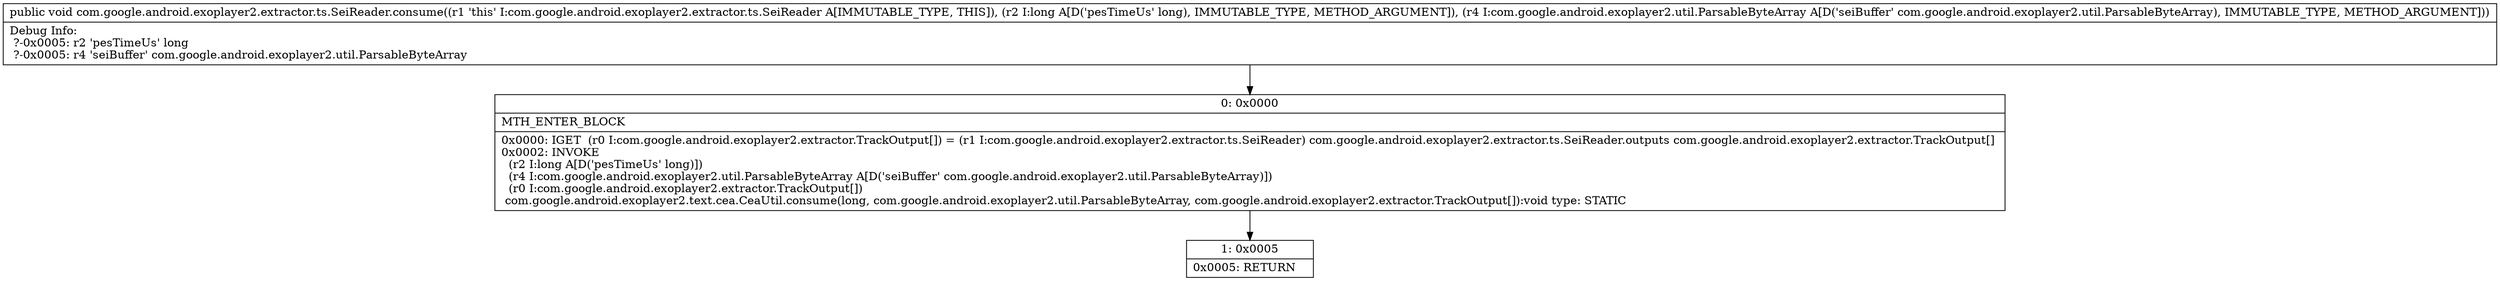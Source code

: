 digraph "CFG forcom.google.android.exoplayer2.extractor.ts.SeiReader.consume(JLcom\/google\/android\/exoplayer2\/util\/ParsableByteArray;)V" {
Node_0 [shape=record,label="{0\:\ 0x0000|MTH_ENTER_BLOCK\l|0x0000: IGET  (r0 I:com.google.android.exoplayer2.extractor.TrackOutput[]) = (r1 I:com.google.android.exoplayer2.extractor.ts.SeiReader) com.google.android.exoplayer2.extractor.ts.SeiReader.outputs com.google.android.exoplayer2.extractor.TrackOutput[] \l0x0002: INVOKE  \l  (r2 I:long A[D('pesTimeUs' long)])\l  (r4 I:com.google.android.exoplayer2.util.ParsableByteArray A[D('seiBuffer' com.google.android.exoplayer2.util.ParsableByteArray)])\l  (r0 I:com.google.android.exoplayer2.extractor.TrackOutput[])\l com.google.android.exoplayer2.text.cea.CeaUtil.consume(long, com.google.android.exoplayer2.util.ParsableByteArray, com.google.android.exoplayer2.extractor.TrackOutput[]):void type: STATIC \l}"];
Node_1 [shape=record,label="{1\:\ 0x0005|0x0005: RETURN   \l}"];
MethodNode[shape=record,label="{public void com.google.android.exoplayer2.extractor.ts.SeiReader.consume((r1 'this' I:com.google.android.exoplayer2.extractor.ts.SeiReader A[IMMUTABLE_TYPE, THIS]), (r2 I:long A[D('pesTimeUs' long), IMMUTABLE_TYPE, METHOD_ARGUMENT]), (r4 I:com.google.android.exoplayer2.util.ParsableByteArray A[D('seiBuffer' com.google.android.exoplayer2.util.ParsableByteArray), IMMUTABLE_TYPE, METHOD_ARGUMENT]))  | Debug Info:\l  ?\-0x0005: r2 'pesTimeUs' long\l  ?\-0x0005: r4 'seiBuffer' com.google.android.exoplayer2.util.ParsableByteArray\l}"];
MethodNode -> Node_0;
Node_0 -> Node_1;
}

